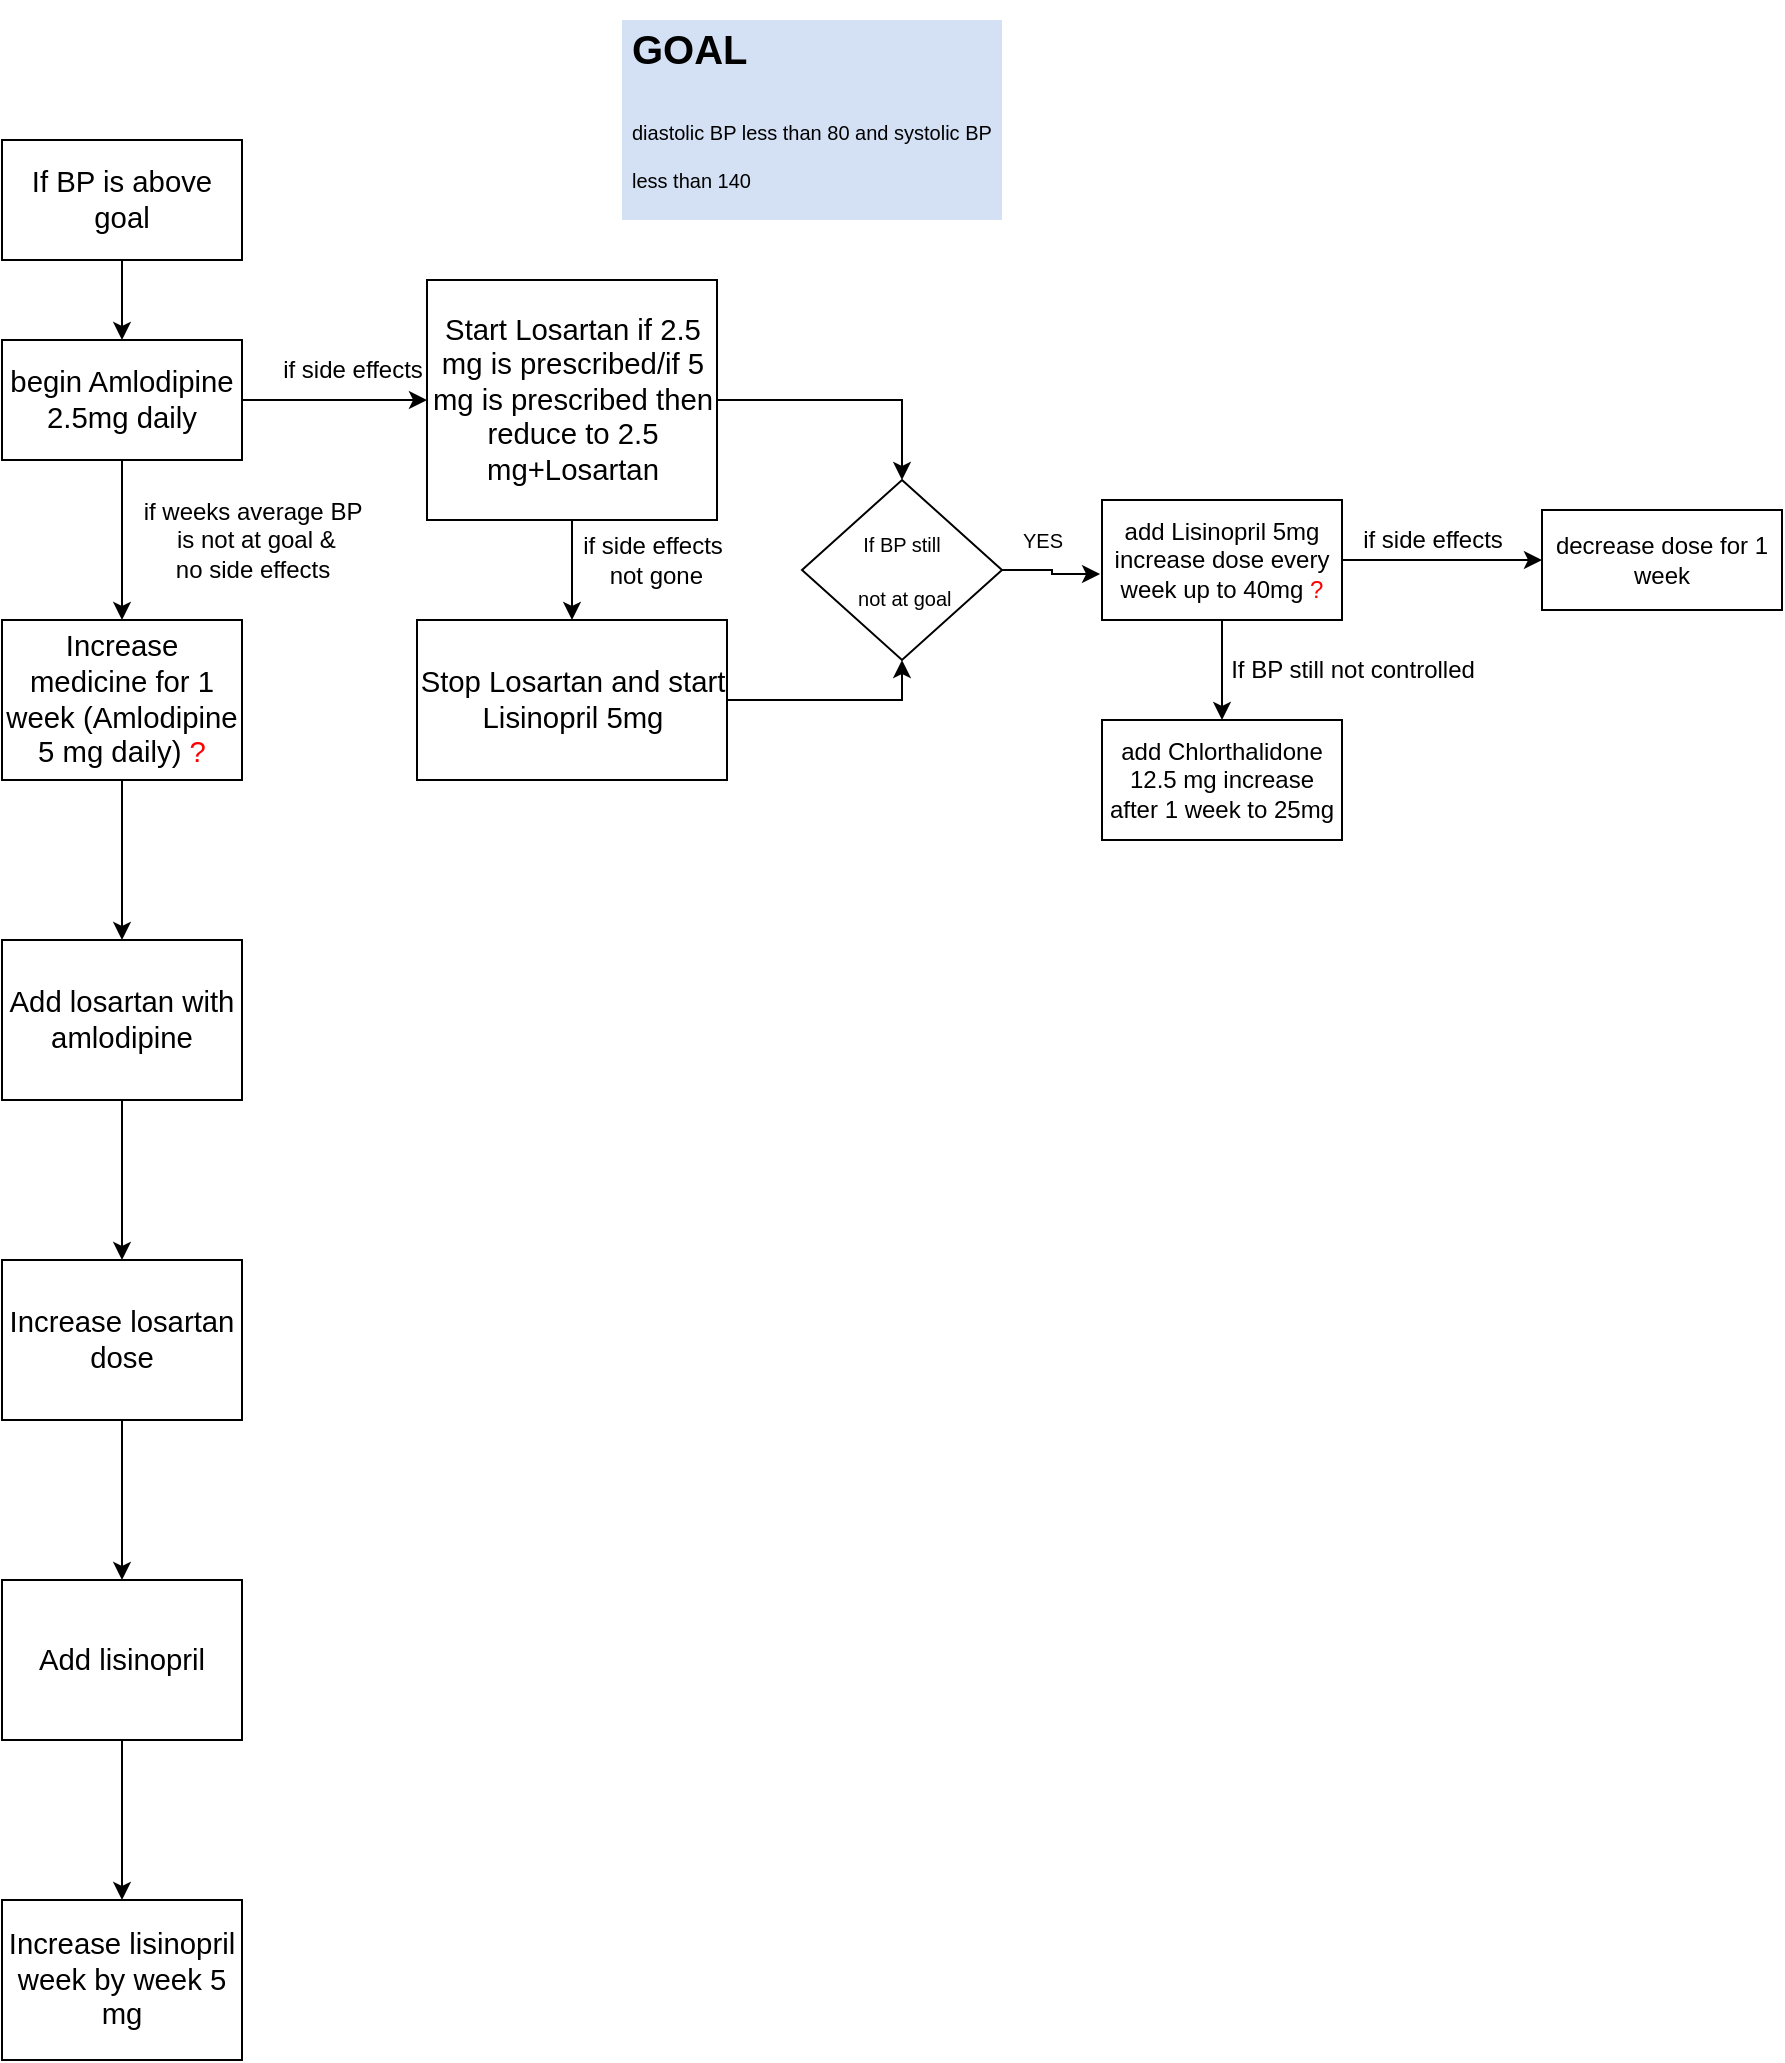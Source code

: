 <mxfile version="20.5.3" type="github">
  <diagram id="AGtdn2BZx0UyPENdEEa0" name="Page-1">
    <mxGraphModel dx="900" dy="802" grid="1" gridSize="10" guides="1" tooltips="1" connect="1" arrows="1" fold="1" page="0" pageScale="1" pageWidth="850" pageHeight="1100" math="0" shadow="0">
      <root>
        <mxCell id="0" />
        <mxCell id="1" parent="0" />
        <mxCell id="Kow95EciukWXHTNGfs2W-3" value="" style="edgeStyle=orthogonalEdgeStyle;rounded=0;orthogonalLoop=1;jettySize=auto;html=1;" parent="1" source="Kow95EciukWXHTNGfs2W-1" target="Kow95EciukWXHTNGfs2W-2" edge="1">
          <mxGeometry relative="1" as="geometry" />
        </mxCell>
        <mxCell id="Kow95EciukWXHTNGfs2W-1" value="&lt;p class=&quot;MsoNormal&quot;&gt;&lt;span style=&quot;mso-spacerun:&#39;yes&#39;;font-family:Arial;font-size:11.0pt;&quot; dir=&quot;LTR&quot;&gt;If BP is above goal&lt;/span&gt;&lt;/p&gt;" style="rounded=0;whiteSpace=wrap;html=1;" parent="1" vertex="1">
          <mxGeometry x="80" y="50" width="120" height="60" as="geometry" />
        </mxCell>
        <mxCell id="Kow95EciukWXHTNGfs2W-5" value="" style="edgeStyle=orthogonalEdgeStyle;rounded=0;orthogonalLoop=1;jettySize=auto;html=1;" parent="1" source="Kow95EciukWXHTNGfs2W-2" target="Kow95EciukWXHTNGfs2W-4" edge="1">
          <mxGeometry relative="1" as="geometry" />
        </mxCell>
        <mxCell id="Kow95EciukWXHTNGfs2W-8" value="" style="edgeStyle=orthogonalEdgeStyle;rounded=0;orthogonalLoop=1;jettySize=auto;html=1;" parent="1" source="Kow95EciukWXHTNGfs2W-2" target="Kow95EciukWXHTNGfs2W-7" edge="1">
          <mxGeometry relative="1" as="geometry" />
        </mxCell>
        <mxCell id="Kow95EciukWXHTNGfs2W-2" value="&lt;p class=&quot;MsoNormal&quot;&gt;&lt;span style=&quot;mso-spacerun:&#39;yes&#39;;font-family:Arial;font-size:11.0pt;&quot; dir=&quot;LTR&quot;&gt;begin Amlodipine 2.5mg daily&lt;/span&gt;&lt;/p&gt;" style="rounded=0;whiteSpace=wrap;html=1;" parent="1" vertex="1">
          <mxGeometry x="80" y="150" width="120" height="60" as="geometry" />
        </mxCell>
        <mxCell id="fORx0rIVDQIyARDhs9Xb-2" value="" style="edgeStyle=orthogonalEdgeStyle;rounded=0;orthogonalLoop=1;jettySize=auto;html=1;" edge="1" parent="1" source="Kow95EciukWXHTNGfs2W-4" target="fORx0rIVDQIyARDhs9Xb-1">
          <mxGeometry relative="1" as="geometry" />
        </mxCell>
        <mxCell id="Kow95EciukWXHTNGfs2W-4" value="&lt;p class=&quot;MsoNormal&quot;&gt;&lt;span style=&quot;mso-spacerun:&#39;yes&#39;;font-family:Arial;font-size:11.0pt;&quot; dir=&quot;LTR&quot;&gt;Increase medicine for 1 week (Amlodipine 5 mg daily) &lt;font color=&quot;#ff0000&quot;&gt;?&lt;/font&gt;&lt;/span&gt;&lt;/p&gt;" style="rounded=0;whiteSpace=wrap;html=1;" parent="1" vertex="1">
          <mxGeometry x="80" y="290" width="120" height="80" as="geometry" />
        </mxCell>
        <mxCell id="Kow95EciukWXHTNGfs2W-6" value="if weeks average BP&lt;br&gt;&amp;nbsp;is not at goal &amp;amp; &lt;br&gt;no side effects" style="text;html=1;align=center;verticalAlign=middle;resizable=0;points=[];autosize=1;strokeColor=none;fillColor=none;" parent="1" vertex="1">
          <mxGeometry x="140" y="220" width="130" height="60" as="geometry" />
        </mxCell>
        <mxCell id="Kow95EciukWXHTNGfs2W-11" value="" style="edgeStyle=orthogonalEdgeStyle;rounded=0;orthogonalLoop=1;jettySize=auto;html=1;" parent="1" source="Kow95EciukWXHTNGfs2W-7" target="Kow95EciukWXHTNGfs2W-10" edge="1">
          <mxGeometry relative="1" as="geometry" />
        </mxCell>
        <mxCell id="Kow95EciukWXHTNGfs2W-14" value="" style="edgeStyle=orthogonalEdgeStyle;rounded=0;orthogonalLoop=1;jettySize=auto;html=1;" parent="1" source="Kow95EciukWXHTNGfs2W-7" target="Kow95EciukWXHTNGfs2W-13" edge="1">
          <mxGeometry relative="1" as="geometry">
            <Array as="points">
              <mxPoint x="530" y="180" />
            </Array>
          </mxGeometry>
        </mxCell>
        <mxCell id="Kow95EciukWXHTNGfs2W-7" value="&lt;p class=&quot;MsoNormal&quot;&gt;&lt;font face=&quot;Arial&quot;&gt;&lt;span style=&quot;font-size: 14.667px;&quot;&gt;Start Losartan if 2.5 mg is prescribed/if 5 mg is prescribed then reduce to 2.5 mg+Losartan&lt;/span&gt;&lt;/font&gt;&lt;/p&gt;" style="rounded=0;whiteSpace=wrap;html=1;" parent="1" vertex="1">
          <mxGeometry x="292.5" y="120" width="145" height="120" as="geometry" />
        </mxCell>
        <mxCell id="Kow95EciukWXHTNGfs2W-9" value="if side effects" style="text;html=1;align=center;verticalAlign=middle;resizable=0;points=[];autosize=1;strokeColor=none;fillColor=none;" parent="1" vertex="1">
          <mxGeometry x="210" y="150" width="90" height="30" as="geometry" />
        </mxCell>
        <mxCell id="Kow95EciukWXHTNGfs2W-15" style="edgeStyle=orthogonalEdgeStyle;rounded=0;orthogonalLoop=1;jettySize=auto;html=1;exitX=1;exitY=0.5;exitDx=0;exitDy=0;" parent="1" source="Kow95EciukWXHTNGfs2W-10" target="Kow95EciukWXHTNGfs2W-13" edge="1">
          <mxGeometry relative="1" as="geometry">
            <Array as="points">
              <mxPoint x="530" y="330" />
            </Array>
          </mxGeometry>
        </mxCell>
        <mxCell id="Kow95EciukWXHTNGfs2W-10" value="&lt;p class=&quot;MsoNormal&quot;&gt;&lt;span style=&quot;font-size: 14.667px; font-family: Arial; background-color: initial;&quot;&gt;Stop Losartan and start Lisinopril 5mg&lt;/span&gt;&lt;/p&gt;" style="rounded=0;whiteSpace=wrap;html=1;" parent="1" vertex="1">
          <mxGeometry x="287.5" y="290" width="155" height="80" as="geometry" />
        </mxCell>
        <mxCell id="Kow95EciukWXHTNGfs2W-12" value="if side effects&lt;br&gt;&amp;nbsp;not gone" style="text;html=1;align=center;verticalAlign=middle;resizable=0;points=[];autosize=1;strokeColor=none;fillColor=none;" parent="1" vertex="1">
          <mxGeometry x="360" y="240" width="90" height="40" as="geometry" />
        </mxCell>
        <mxCell id="Kow95EciukWXHTNGfs2W-17" style="edgeStyle=orthogonalEdgeStyle;rounded=0;orthogonalLoop=1;jettySize=auto;html=1;exitX=1;exitY=0.5;exitDx=0;exitDy=0;entryX=-0.008;entryY=0.617;entryDx=0;entryDy=0;entryPerimeter=0;fontSize=10;" parent="1" source="Kow95EciukWXHTNGfs2W-13" target="Kow95EciukWXHTNGfs2W-16" edge="1">
          <mxGeometry relative="1" as="geometry" />
        </mxCell>
        <mxCell id="Kow95EciukWXHTNGfs2W-13" value="&lt;p class=&quot;MsoNormal&quot;&gt;&lt;span style=&quot;font-family: Arial;&quot; dir=&quot;LTR&quot;&gt;&lt;font style=&quot;font-size: 10px;&quot;&gt;If BP still&lt;/font&gt;&lt;/span&gt;&lt;/p&gt;&lt;p class=&quot;MsoNormal&quot;&gt;&lt;span style=&quot;font-family: Arial;&quot; dir=&quot;LTR&quot;&gt;&lt;font style=&quot;font-size: 10px;&quot;&gt;&amp;nbsp;not at goal&lt;/font&gt;&lt;/span&gt;&lt;/p&gt;" style="rhombus;whiteSpace=wrap;html=1;rounded=0;" parent="1" vertex="1">
          <mxGeometry x="480" y="220" width="100" height="90" as="geometry" />
        </mxCell>
        <mxCell id="Kow95EciukWXHTNGfs2W-21" value="" style="edgeStyle=orthogonalEdgeStyle;rounded=0;orthogonalLoop=1;jettySize=auto;html=1;fontSize=12;fontColor=#FF0000;" parent="1" source="Kow95EciukWXHTNGfs2W-16" target="Kow95EciukWXHTNGfs2W-20" edge="1">
          <mxGeometry relative="1" as="geometry" />
        </mxCell>
        <mxCell id="Kow95EciukWXHTNGfs2W-27" value="" style="edgeStyle=orthogonalEdgeStyle;rounded=0;orthogonalLoop=1;jettySize=auto;html=1;fontSize=12;fontColor=#FF0000;" parent="1" source="Kow95EciukWXHTNGfs2W-16" target="Kow95EciukWXHTNGfs2W-26" edge="1">
          <mxGeometry relative="1" as="geometry" />
        </mxCell>
        <mxCell id="Kow95EciukWXHTNGfs2W-16" value="&lt;p class=&quot;MsoNormal&quot;&gt;&lt;span style=&quot;font-family: Arial; font-size: 12px;&quot; dir=&quot;LTR&quot;&gt;add Lisinopril 5mg increase dose every week up to 40mg &lt;font color=&quot;#ff0000&quot;&gt;?&lt;/font&gt;&lt;/span&gt;&lt;/p&gt;" style="whiteSpace=wrap;html=1;rounded=0;fontSize=10;" parent="1" vertex="1">
          <mxGeometry x="630" y="230" width="120" height="60" as="geometry" />
        </mxCell>
        <mxCell id="Kow95EciukWXHTNGfs2W-18" value="YES" style="text;html=1;align=center;verticalAlign=middle;resizable=0;points=[];autosize=1;strokeColor=none;fillColor=none;fontSize=10;" parent="1" vertex="1">
          <mxGeometry x="580" y="235" width="40" height="30" as="geometry" />
        </mxCell>
        <mxCell id="Kow95EciukWXHTNGfs2W-19" value="&lt;h1&gt;&lt;span style=&quot;background-color: initial;&quot;&gt;GOAL&lt;/span&gt;&lt;/h1&gt;&lt;h1&gt;&lt;span style=&quot;font-size: 10px; font-weight: 400;&quot;&gt;diastolic BP less than 80 and systolic BP less than 140&lt;/span&gt;&lt;br&gt;&lt;/h1&gt;" style="text;html=1;strokeColor=none;fillColor=#D4E1F5;spacing=5;spacingTop=-20;whiteSpace=wrap;overflow=hidden;rounded=0;fontSize=10;" parent="1" vertex="1">
          <mxGeometry x="390" y="-10" width="190" height="100" as="geometry" />
        </mxCell>
        <mxCell id="Kow95EciukWXHTNGfs2W-20" value="&lt;p class=&quot;MsoNormal&quot;&gt;&lt;font face=&quot;Arial&quot;&gt;&lt;span style=&quot;font-size: 12px;&quot;&gt;decrease dose for 1 week&lt;/span&gt;&lt;/font&gt;&lt;br&gt;&lt;/p&gt;" style="whiteSpace=wrap;html=1;rounded=0;fontSize=10;" parent="1" vertex="1">
          <mxGeometry x="850" y="235" width="120" height="50" as="geometry" />
        </mxCell>
        <mxCell id="Kow95EciukWXHTNGfs2W-22" value="&lt;span style=&quot;color: rgb(0, 0, 0);&quot;&gt;if side effects&lt;/span&gt;" style="text;html=1;align=center;verticalAlign=middle;resizable=0;points=[];autosize=1;strokeColor=none;fillColor=none;fontSize=12;fontColor=#FF0000;" parent="1" vertex="1">
          <mxGeometry x="750" y="235" width="90" height="30" as="geometry" />
        </mxCell>
        <mxCell id="Kow95EciukWXHTNGfs2W-26" value="&lt;p class=&quot;MsoNormal&quot;&gt;&lt;font face=&quot;Arial&quot;&gt;&lt;span style=&quot;font-size: 12px;&quot;&gt;add Chlorthalidone 12.5 mg increase after 1 week to 25mg&lt;/span&gt;&lt;/font&gt;&lt;br&gt;&lt;/p&gt;" style="whiteSpace=wrap;html=1;rounded=0;fontSize=10;" parent="1" vertex="1">
          <mxGeometry x="630" y="340" width="120" height="60" as="geometry" />
        </mxCell>
        <mxCell id="Kow95EciukWXHTNGfs2W-28" value="&lt;font color=&quot;#000000&quot;&gt;If BP still not controlled&lt;/font&gt;" style="text;html=1;align=center;verticalAlign=middle;resizable=0;points=[];autosize=1;strokeColor=none;fillColor=none;fontSize=12;fontColor=#FF0000;" parent="1" vertex="1">
          <mxGeometry x="680" y="300" width="150" height="30" as="geometry" />
        </mxCell>
        <mxCell id="fORx0rIVDQIyARDhs9Xb-4" value="" style="edgeStyle=orthogonalEdgeStyle;rounded=0;orthogonalLoop=1;jettySize=auto;html=1;" edge="1" parent="1" source="fORx0rIVDQIyARDhs9Xb-1" target="fORx0rIVDQIyARDhs9Xb-3">
          <mxGeometry relative="1" as="geometry" />
        </mxCell>
        <mxCell id="fORx0rIVDQIyARDhs9Xb-1" value="&lt;p class=&quot;MsoNormal&quot;&gt;&lt;font face=&quot;Arial&quot;&gt;&lt;span style=&quot;font-size: 14.667px;&quot;&gt;Add losartan with amlodipine&lt;/span&gt;&lt;/font&gt;&lt;/p&gt;" style="rounded=0;whiteSpace=wrap;html=1;" vertex="1" parent="1">
          <mxGeometry x="80" y="450" width="120" height="80" as="geometry" />
        </mxCell>
        <mxCell id="fORx0rIVDQIyARDhs9Xb-6" value="" style="edgeStyle=orthogonalEdgeStyle;rounded=0;orthogonalLoop=1;jettySize=auto;html=1;" edge="1" parent="1" source="fORx0rIVDQIyARDhs9Xb-3" target="fORx0rIVDQIyARDhs9Xb-5">
          <mxGeometry relative="1" as="geometry" />
        </mxCell>
        <mxCell id="fORx0rIVDQIyARDhs9Xb-3" value="&lt;p class=&quot;MsoNormal&quot;&gt;&lt;font face=&quot;Arial&quot;&gt;&lt;span style=&quot;font-size: 14.667px;&quot;&gt;Increase losartan dose&lt;/span&gt;&lt;/font&gt;&lt;/p&gt;" style="rounded=0;whiteSpace=wrap;html=1;" vertex="1" parent="1">
          <mxGeometry x="80" y="610" width="120" height="80" as="geometry" />
        </mxCell>
        <mxCell id="fORx0rIVDQIyARDhs9Xb-8" value="" style="edgeStyle=orthogonalEdgeStyle;rounded=0;orthogonalLoop=1;jettySize=auto;html=1;" edge="1" parent="1" source="fORx0rIVDQIyARDhs9Xb-5" target="fORx0rIVDQIyARDhs9Xb-7">
          <mxGeometry relative="1" as="geometry" />
        </mxCell>
        <mxCell id="fORx0rIVDQIyARDhs9Xb-5" value="&lt;p class=&quot;MsoNormal&quot;&gt;&lt;font face=&quot;Arial&quot;&gt;&lt;span style=&quot;font-size: 14.667px;&quot;&gt;Add lisinopril&lt;/span&gt;&lt;/font&gt;&lt;/p&gt;" style="rounded=0;whiteSpace=wrap;html=1;" vertex="1" parent="1">
          <mxGeometry x="80" y="770" width="120" height="80" as="geometry" />
        </mxCell>
        <mxCell id="fORx0rIVDQIyARDhs9Xb-7" value="&lt;p class=&quot;MsoNormal&quot;&gt;&lt;font face=&quot;Arial&quot;&gt;&lt;span style=&quot;font-size: 14.667px;&quot;&gt;Increase lisinopril week by week 5 mg&lt;/span&gt;&lt;/font&gt;&lt;/p&gt;" style="rounded=0;whiteSpace=wrap;html=1;" vertex="1" parent="1">
          <mxGeometry x="80" y="930" width="120" height="80" as="geometry" />
        </mxCell>
      </root>
    </mxGraphModel>
  </diagram>
</mxfile>
